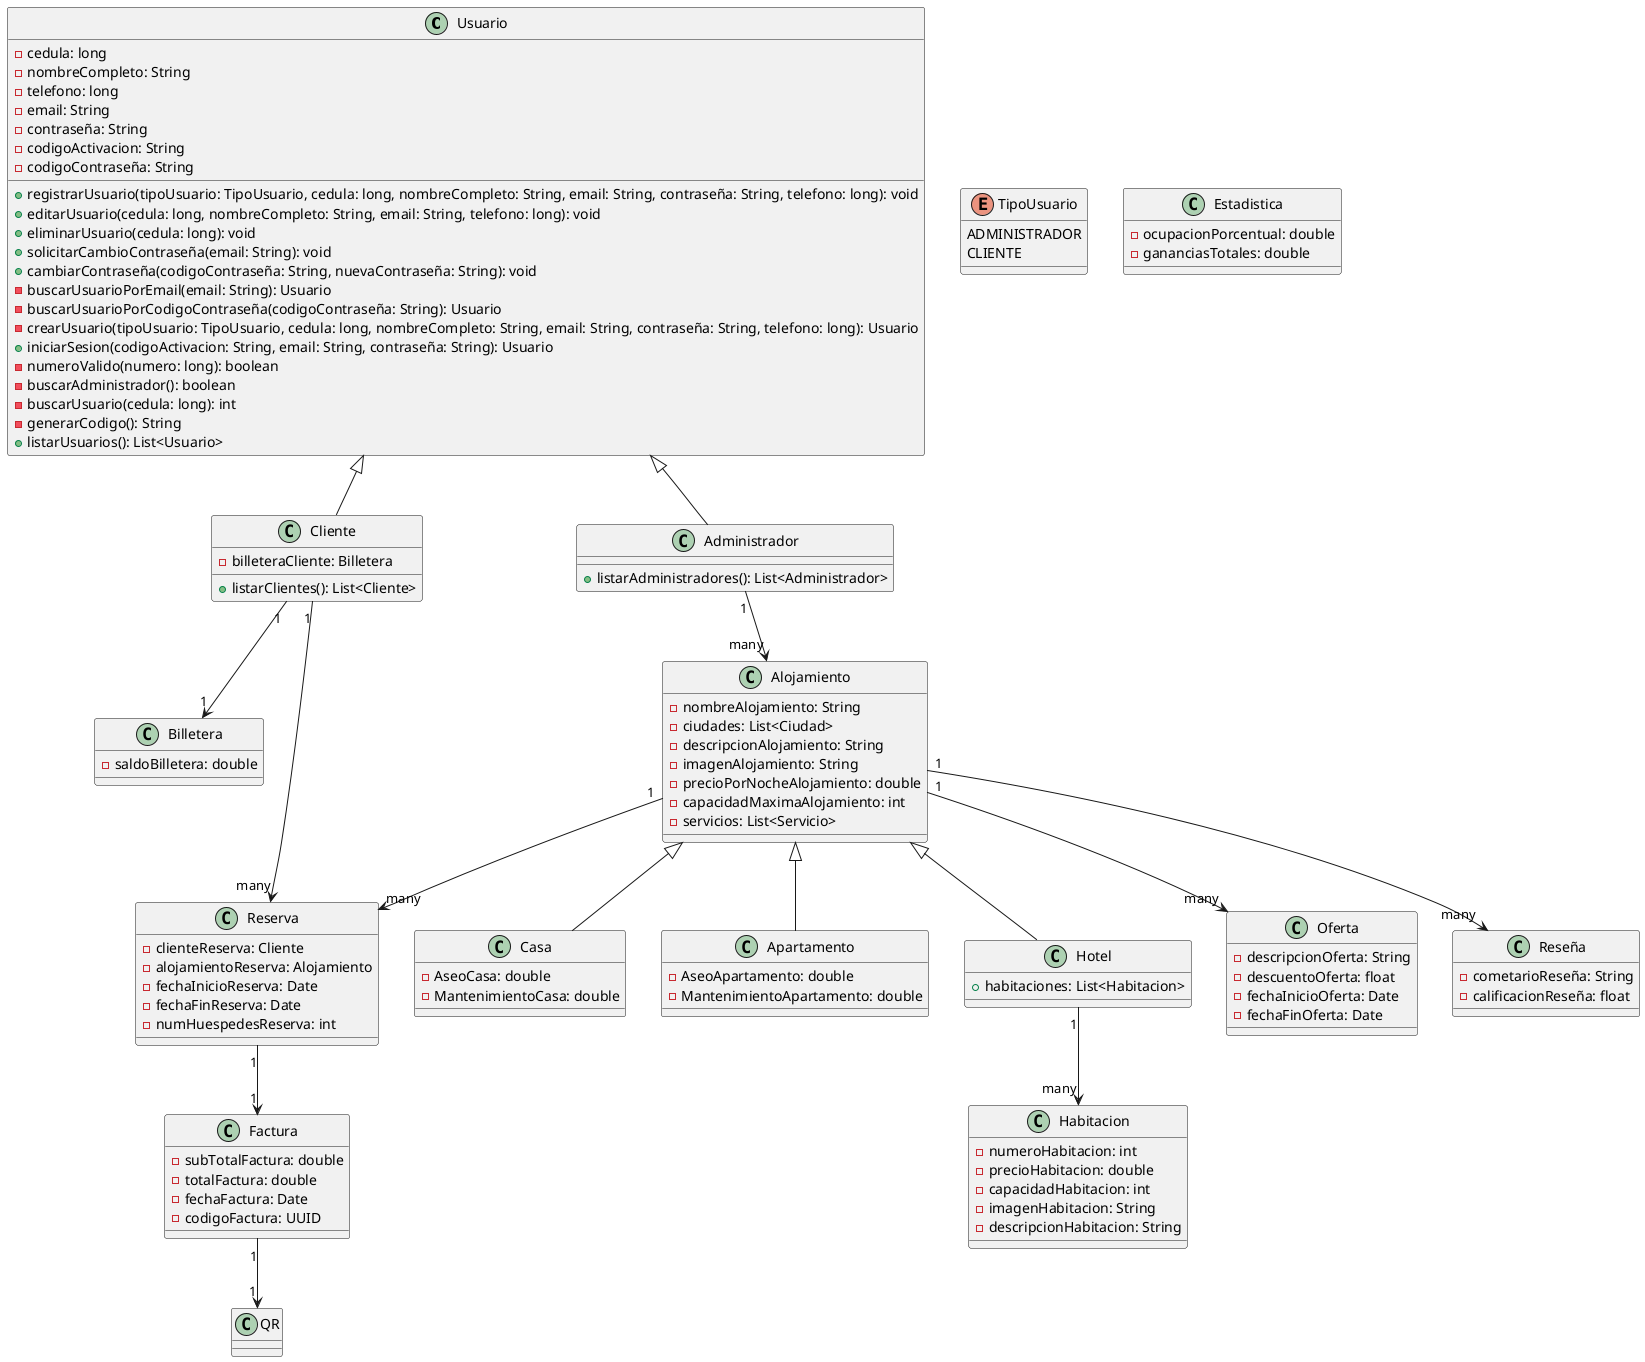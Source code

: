 @startuml
'https://plantuml.com/sequence-diagram

class Usuario {
    - cedula: long
    - nombreCompleto: String
    - telefono: long
    - email: String
    - contraseña: String
    - codigoActivacion: String
    - codigoContraseña: String
    + registrarUsuario(tipoUsuario: TipoUsuario, cedula: long, nombreCompleto: String, email: String, contraseña: String, telefono: long): void
    + editarUsuario(cedula: long, nombreCompleto: String, email: String, telefono: long): void
    + eliminarUsuario(cedula: long): void
    + solicitarCambioContraseña(email: String): void
    + cambiarContraseña(codigoContraseña: String, nuevaContraseña: String): void
    - buscarUsuarioPorEmail(email: String): Usuario
    - buscarUsuarioPorCodigoContraseña(codigoContraseña: String): Usuario
    - crearUsuario(tipoUsuario: TipoUsuario, cedula: long, nombreCompleto: String, email: String, contraseña: String, telefono: long): Usuario
    + iniciarSesion(codigoActivacion: String, email: String, contraseña: String): Usuario
    - numeroValido(numero: long): boolean
    - buscarAdministrador(): boolean
    - buscarUsuario(cedula: long): int
    - generarCodigo(): String
    + listarUsuarios(): List<Usuario>
}

enum TipoUsuario {
    ADMINISTRADOR
    CLIENTE
}

class Cliente extends Usuario {
    - billeteraCliente: Billetera
    + listarClientes(): List<Cliente>
}

class Administrador extends Usuario {
    + listarAdministradores(): List<Administrador>
}

class Alojamiento {
    - nombreAlojamiento: String
    - ciudades: List<Ciudad>
    - descripcionAlojamiento: String
    - imagenAlojamiento: String
    - precioPorNocheAlojamiento: double
    - capacidadMaximaAlojamiento: int
    - servicios: List<Servicio>
}

class Casa extends Alojamiento {
    - AseoCasa: double
    - MantenimientoCasa: double
}

class Apartamento extends Alojamiento {
    - AseoApartamento: double
    - MantenimientoApartamento: double
}

class Hotel extends Alojamiento {
    + habitaciones: List<Habitacion>
}

class Habitacion {
    - numeroHabitacion: int
    - precioHabitacion: double
    - capacidadHabitacion: int
    - imagenHabitacion: String
    - descripcionHabitacion: String
}

class Billetera {
    - saldoBilletera: double
}

class Reserva {
    - clienteReserva: Cliente
    - alojamientoReserva: Alojamiento
    - fechaInicioReserva: Date
    - fechaFinReserva: Date
    - numHuespedesReserva: int
}

class Factura {
    - subTotalFactura: double
    - totalFactura: double
    - fechaFactura: Date
    - codigoFactura: UUID
}

class Oferta {
    - descripcionOferta: String
    - descuentoOferta: float
    - fechaInicioOferta: Date
    - fechaFinOferta: Date
}

class Estadistica {
    - ocupacionPorcentual: double
    - gananciasTotales: double
}

class Reseña {
    - cometarioReseña: String
    - calificacionReseña: float
}

class QR {
}

Cliente "1" --> "1" Billetera
Administrador "1" --> "many" Alojamiento
Cliente "1" --> "many" Reserva
Alojamiento "1" --> "many" Oferta
Alojamiento "1" --> "many" Reseña
Alojamiento "1" --> "many" Reserva
Reserva "1" --> "1" Factura
Factura "1" --> "1" QR
Hotel "1" --> "many" Habitacion

@enduml
